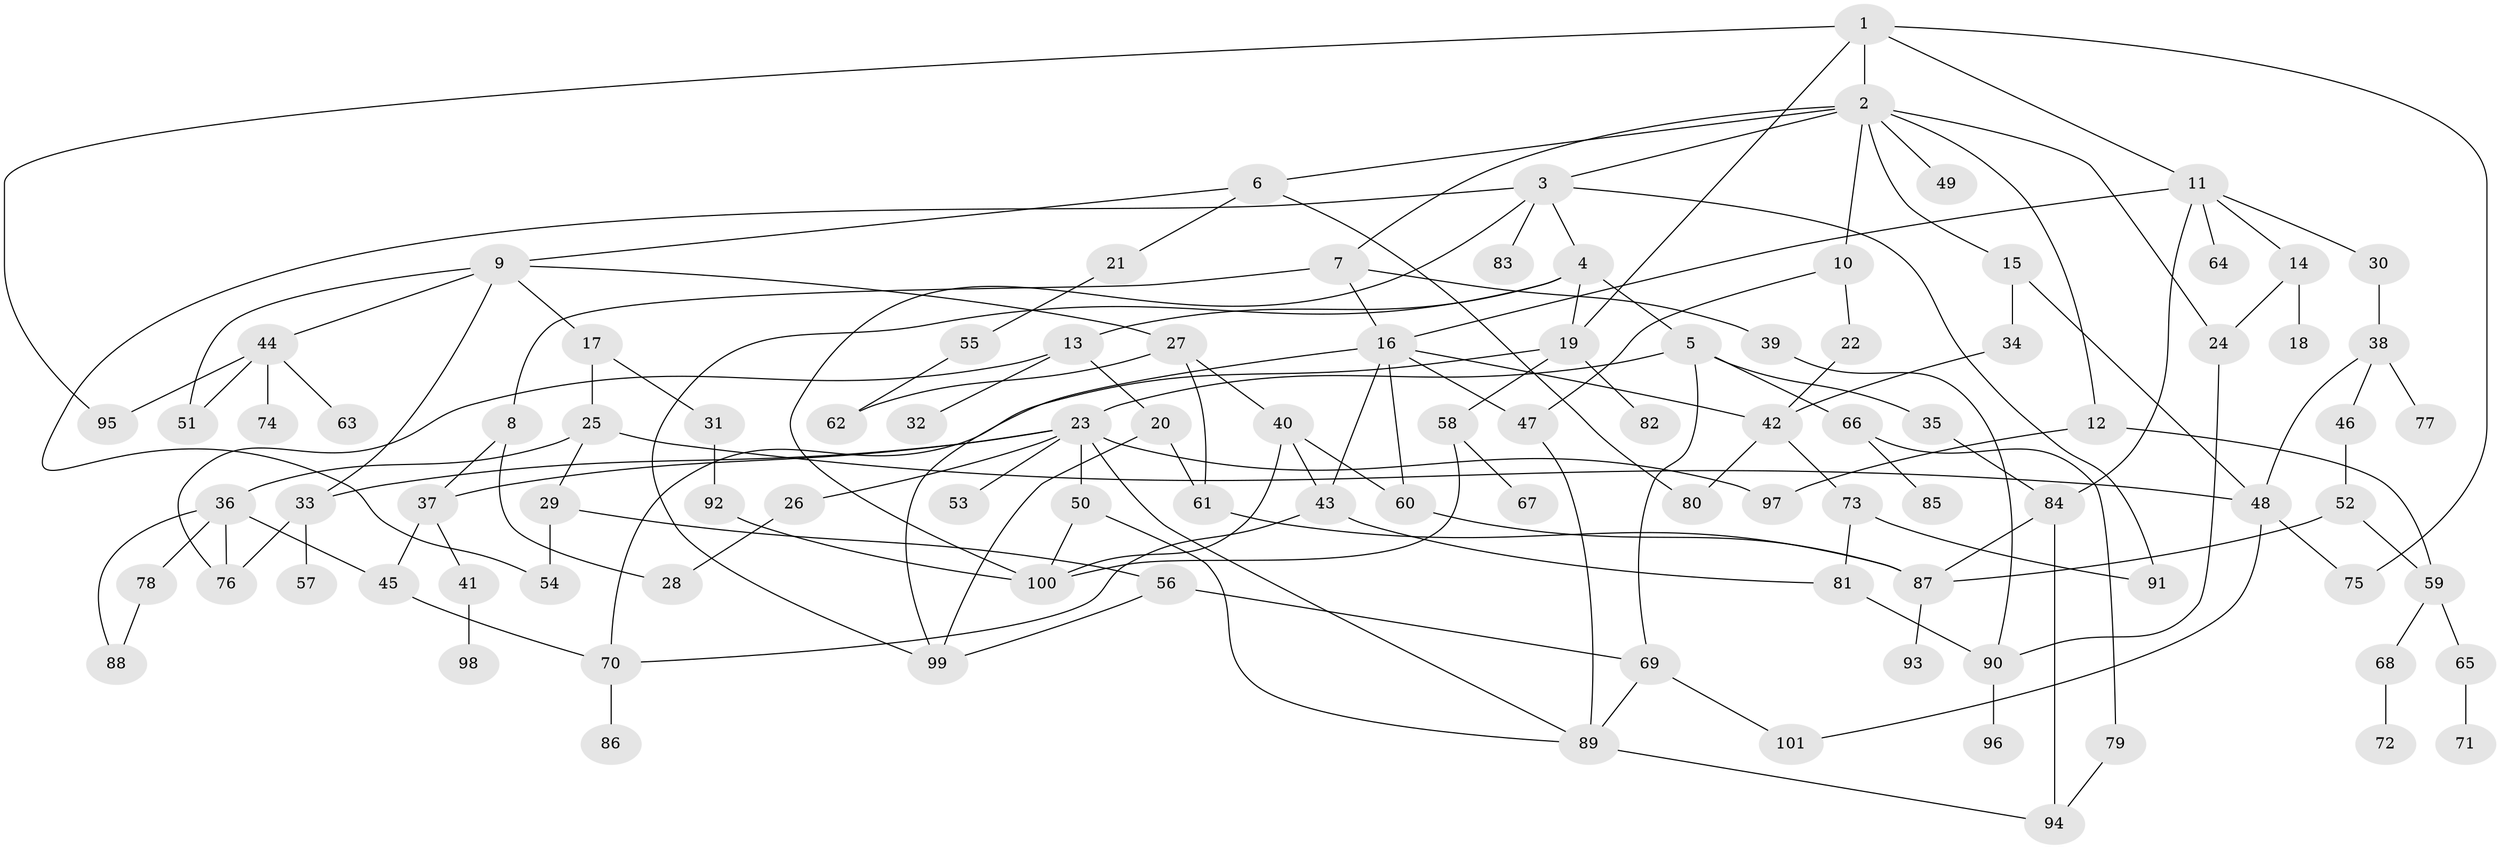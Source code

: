 // Generated by graph-tools (version 1.1) at 2025/40/03/09/25 04:40:57]
// undirected, 101 vertices, 150 edges
graph export_dot {
graph [start="1"]
  node [color=gray90,style=filled];
  1;
  2;
  3;
  4;
  5;
  6;
  7;
  8;
  9;
  10;
  11;
  12;
  13;
  14;
  15;
  16;
  17;
  18;
  19;
  20;
  21;
  22;
  23;
  24;
  25;
  26;
  27;
  28;
  29;
  30;
  31;
  32;
  33;
  34;
  35;
  36;
  37;
  38;
  39;
  40;
  41;
  42;
  43;
  44;
  45;
  46;
  47;
  48;
  49;
  50;
  51;
  52;
  53;
  54;
  55;
  56;
  57;
  58;
  59;
  60;
  61;
  62;
  63;
  64;
  65;
  66;
  67;
  68;
  69;
  70;
  71;
  72;
  73;
  74;
  75;
  76;
  77;
  78;
  79;
  80;
  81;
  82;
  83;
  84;
  85;
  86;
  87;
  88;
  89;
  90;
  91;
  92;
  93;
  94;
  95;
  96;
  97;
  98;
  99;
  100;
  101;
  1 -- 2;
  1 -- 11;
  1 -- 95;
  1 -- 75;
  1 -- 19;
  2 -- 3;
  2 -- 6;
  2 -- 7;
  2 -- 10;
  2 -- 12;
  2 -- 15;
  2 -- 24;
  2 -- 49;
  3 -- 4;
  3 -- 54;
  3 -- 83;
  3 -- 91;
  3 -- 100;
  4 -- 5;
  4 -- 13;
  4 -- 19;
  4 -- 99;
  5 -- 23;
  5 -- 35;
  5 -- 66;
  5 -- 69;
  6 -- 9;
  6 -- 21;
  6 -- 80;
  7 -- 8;
  7 -- 39;
  7 -- 16;
  8 -- 28;
  8 -- 37;
  9 -- 17;
  9 -- 27;
  9 -- 33;
  9 -- 44;
  9 -- 51;
  10 -- 22;
  10 -- 47;
  11 -- 14;
  11 -- 16;
  11 -- 30;
  11 -- 64;
  11 -- 84;
  12 -- 59;
  12 -- 97;
  13 -- 20;
  13 -- 32;
  13 -- 76;
  14 -- 18;
  14 -- 24;
  15 -- 34;
  15 -- 48;
  16 -- 43;
  16 -- 99;
  16 -- 42;
  16 -- 60;
  16 -- 47;
  17 -- 25;
  17 -- 31;
  19 -- 58;
  19 -- 82;
  19 -- 70;
  20 -- 61;
  20 -- 99;
  21 -- 55;
  22 -- 42;
  23 -- 26;
  23 -- 37;
  23 -- 50;
  23 -- 53;
  23 -- 97;
  23 -- 89;
  23 -- 33;
  24 -- 90;
  25 -- 29;
  25 -- 36;
  25 -- 48;
  26 -- 28;
  27 -- 40;
  27 -- 62;
  27 -- 61;
  29 -- 56;
  29 -- 54;
  30 -- 38;
  31 -- 92;
  33 -- 57;
  33 -- 76;
  34 -- 42;
  35 -- 84;
  36 -- 78;
  36 -- 88;
  36 -- 45;
  36 -- 76;
  37 -- 41;
  37 -- 45;
  38 -- 46;
  38 -- 77;
  38 -- 48;
  39 -- 90;
  40 -- 60;
  40 -- 43;
  40 -- 100;
  41 -- 98;
  42 -- 73;
  42 -- 80;
  43 -- 70;
  43 -- 81;
  44 -- 51;
  44 -- 63;
  44 -- 74;
  44 -- 95;
  45 -- 70;
  46 -- 52;
  47 -- 89;
  48 -- 75;
  48 -- 101;
  50 -- 100;
  50 -- 89;
  52 -- 59;
  52 -- 87;
  55 -- 62;
  56 -- 69;
  56 -- 99;
  58 -- 67;
  58 -- 100;
  59 -- 65;
  59 -- 68;
  60 -- 87;
  61 -- 87;
  65 -- 71;
  66 -- 79;
  66 -- 85;
  68 -- 72;
  69 -- 89;
  69 -- 101;
  70 -- 86;
  73 -- 91;
  73 -- 81;
  78 -- 88;
  79 -- 94;
  81 -- 90;
  84 -- 87;
  84 -- 94;
  87 -- 93;
  89 -- 94;
  90 -- 96;
  92 -- 100;
}
